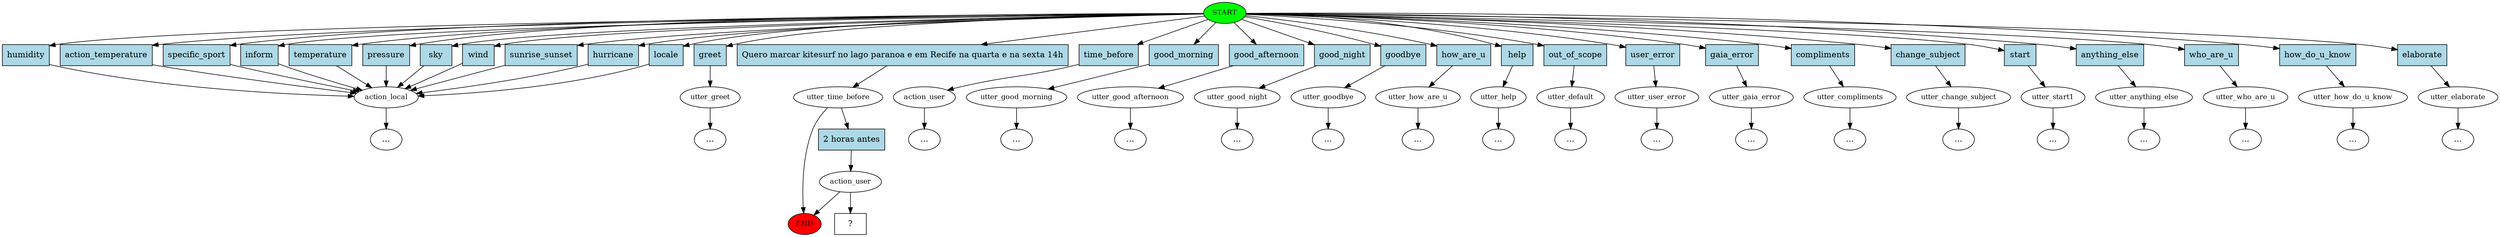digraph  {
0 [class="start active", fillcolor=green, fontsize=12, label=START, style=filled];
"-1" [class=end, fillcolor=red, fontsize=12, label=END, style=filled];
1 [class="", fontsize=12, label=action_local];
2 [class="", fontsize=12, label=utter_greet];
5 [class=active, fontsize=12, label=utter_time_before];
6 [class="", fontsize=12, label=action_user];
"-7" [class=ellipsis, label="..."];
8 [class="", fontsize=12, label=utter_good_morning];
9 [class="", fontsize=12, label=utter_good_afternoon];
10 [class="", fontsize=12, label=utter_good_night];
19 [class="", fontsize=12, label=utter_goodbye];
"-20" [class=ellipsis, label="..."];
20 [class="", fontsize=12, label=utter_how_are_u];
"-21" [class=ellipsis, label="..."];
22 [class="", fontsize=12, label=utter_help];
"-23" [class=ellipsis, label="..."];
24 [class="", fontsize=12, label=utter_default];
"-25" [class=ellipsis, label="..."];
25 [class="", fontsize=12, label=utter_user_error];
"-26" [class=ellipsis, label="..."];
26 [class="", fontsize=12, label=utter_gaia_error];
"-27" [class=ellipsis, label="..."];
27 [class="", fontsize=12, label=utter_compliments];
"-28" [class=ellipsis, label="..."];
"-32" [class=ellipsis, label="..."];
"-33" [class=ellipsis, label="..."];
"-34" [class=ellipsis, label="..."];
34 [class="", fontsize=12, label=utter_change_subject];
"-35" [class=ellipsis, label="..."];
35 [class="", fontsize=12, label=utter_start1];
"-36" [class=ellipsis, label="..."];
36 [class="", fontsize=12, label=utter_anything_else];
"-37" [class=ellipsis, label="..."];
47 [class=active, fontsize=12, label=action_user];
48 [class="", fontsize=12, label=utter_who_are_u];
"-47" [class=ellipsis, label="..."];
50 [class="", fontsize=12, label=utter_how_do_u_know];
"-49" [class=ellipsis, label="..."];
72 [class="", fontsize=12, label=utter_elaborate];
"-74" [class=ellipsis, label="..."];
"-75" [class=ellipsis, label="..."];
"-76" [class=ellipsis, label="..."];
80 [class="intent dashed active", label="  ?  ", shape=rect];
81 [class=intent, fillcolor=lightblue, label=humidity, shape=rect, style=filled];
82 [class=intent, fillcolor=lightblue, label=action_temperature, shape=rect, style=filled];
83 [class=intent, fillcolor=lightblue, label=specific_sport, shape=rect, style=filled];
84 [class=intent, fillcolor=lightblue, label=inform, shape=rect, style=filled];
85 [class=intent, fillcolor=lightblue, label=temperature, shape=rect, style=filled];
86 [class=intent, fillcolor=lightblue, label=pressure, shape=rect, style=filled];
87 [class=intent, fillcolor=lightblue, label=sky, shape=rect, style=filled];
88 [class=intent, fillcolor=lightblue, label=wind, shape=rect, style=filled];
89 [class=intent, fillcolor=lightblue, label=sunrise_sunset, shape=rect, style=filled];
90 [class=intent, fillcolor=lightblue, label=hurricane, shape=rect, style=filled];
91 [class=intent, fillcolor=lightblue, label=locale, shape=rect, style=filled];
92 [class=intent, fillcolor=lightblue, label=greet, shape=rect, style=filled];
93 [class="intent active", fillcolor=lightblue, label="Quero marcar kitesurf no lago paranoa e em Recife na quarta e na sexta 14h", shape=rect, style=filled];
94 [class=intent, fillcolor=lightblue, label=time_before, shape=rect, style=filled];
95 [class=intent, fillcolor=lightblue, label=good_morning, shape=rect, style=filled];
96 [class=intent, fillcolor=lightblue, label=good_afternoon, shape=rect, style=filled];
97 [class=intent, fillcolor=lightblue, label=good_night, shape=rect, style=filled];
98 [class=intent, fillcolor=lightblue, label=goodbye, shape=rect, style=filled];
99 [class=intent, fillcolor=lightblue, label=how_are_u, shape=rect, style=filled];
100 [class=intent, fillcolor=lightblue, label=help, shape=rect, style=filled];
101 [class=intent, fillcolor=lightblue, label=out_of_scope, shape=rect, style=filled];
102 [class=intent, fillcolor=lightblue, label=user_error, shape=rect, style=filled];
103 [class=intent, fillcolor=lightblue, label=gaia_error, shape=rect, style=filled];
104 [class=intent, fillcolor=lightblue, label=compliments, shape=rect, style=filled];
105 [class=intent, fillcolor=lightblue, label=change_subject, shape=rect, style=filled];
106 [class=intent, fillcolor=lightblue, label=start, shape=rect, style=filled];
107 [class=intent, fillcolor=lightblue, label=anything_else, shape=rect, style=filled];
108 [class=intent, fillcolor=lightblue, label=who_are_u, shape=rect, style=filled];
109 [class=intent, fillcolor=lightblue, label=how_do_u_know, shape=rect, style=filled];
110 [class=intent, fillcolor=lightblue, label=elaborate, shape=rect, style=filled];
111 [class="intent active", fillcolor=lightblue, label="2 horas antes", shape=rect, style=filled];
0 -> 81  [class="", key=0];
0 -> 82  [class="", key=0];
0 -> 83  [class="", key=0];
0 -> 84  [class="", key=0];
0 -> 85  [class="", key=0];
0 -> 86  [class="", key=0];
0 -> 87  [class="", key=0];
0 -> 88  [class="", key=0];
0 -> 89  [class="", key=0];
0 -> 90  [class="", key=0];
0 -> 91  [class="", key=0];
0 -> 92  [class="", key=0];
0 -> 93  [class=active, key=0];
0 -> 94  [class="", key=0];
0 -> 95  [class="", key=0];
0 -> 96  [class="", key=0];
0 -> 97  [class="", key=0];
0 -> 98  [class="", key=0];
0 -> 99  [class="", key=0];
0 -> 100  [class="", key=0];
0 -> 101  [class="", key=0];
0 -> 102  [class="", key=0];
0 -> 103  [class="", key=0];
0 -> 104  [class="", key=0];
0 -> 105  [class="", key=0];
0 -> 106  [class="", key=0];
0 -> 107  [class="", key=0];
0 -> 108  [class="", key=0];
0 -> 109  [class="", key=0];
0 -> 110  [class="", key=0];
1 -> "-75"  [class="", key=NONE, label=""];
2 -> "-76"  [class="", key=NONE, label=""];
5 -> "-1"  [class="", key=NONE, label=""];
5 -> 111  [class=active, key=0];
6 -> "-7"  [class="", key=NONE, label=""];
8 -> "-32"  [class="", key=NONE, label=""];
9 -> "-34"  [class="", key=NONE, label=""];
10 -> "-33"  [class="", key=NONE, label=""];
19 -> "-20"  [class="", key=NONE, label=""];
20 -> "-21"  [class="", key=NONE, label=""];
22 -> "-23"  [class="", key=NONE, label=""];
24 -> "-25"  [class="", key=NONE, label=""];
25 -> "-26"  [class="", key=NONE, label=""];
26 -> "-27"  [class="", key=NONE, label=""];
27 -> "-28"  [class="", key=NONE, label=""];
34 -> "-35"  [class="", key=NONE, label=""];
35 -> "-36"  [class="", key=NONE, label=""];
36 -> "-37"  [class="", key=NONE, label=""];
47 -> "-1"  [class="", key=NONE, label=""];
47 -> 80  [class=active, key=NONE, label=""];
48 -> "-47"  [class="", key=NONE, label=""];
50 -> "-49"  [class="", key=NONE, label=""];
72 -> "-74"  [class="", key=NONE, label=""];
81 -> 1  [class="", key=0];
82 -> 1  [class="", key=0];
83 -> 1  [class="", key=0];
84 -> 1  [class="", key=0];
85 -> 1  [class="", key=0];
86 -> 1  [class="", key=0];
87 -> 1  [class="", key=0];
88 -> 1  [class="", key=0];
89 -> 1  [class="", key=0];
90 -> 1  [class="", key=0];
91 -> 1  [class="", key=0];
92 -> 2  [class="", key=0];
93 -> 5  [class=active, key=0];
94 -> 6  [class="", key=0];
95 -> 8  [class="", key=0];
96 -> 9  [class="", key=0];
97 -> 10  [class="", key=0];
98 -> 19  [class="", key=0];
99 -> 20  [class="", key=0];
100 -> 22  [class="", key=0];
101 -> 24  [class="", key=0];
102 -> 25  [class="", key=0];
103 -> 26  [class="", key=0];
104 -> 27  [class="", key=0];
105 -> 34  [class="", key=0];
106 -> 35  [class="", key=0];
107 -> 36  [class="", key=0];
108 -> 48  [class="", key=0];
109 -> 50  [class="", key=0];
110 -> 72  [class="", key=0];
111 -> 47  [class=active, key=0];
}
